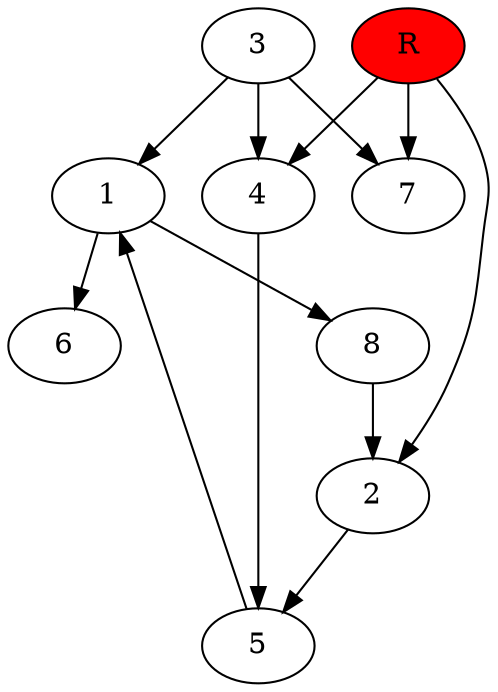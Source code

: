 digraph prb10207 {
	1
	2
	3
	4
	5
	6
	7
	8
	R [fillcolor="#ff0000" style=filled]
	1 -> 6
	1 -> 8
	2 -> 5
	3 -> 1
	3 -> 4
	3 -> 7
	4 -> 5
	5 -> 1
	8 -> 2
	R -> 2
	R -> 4
	R -> 7
}
